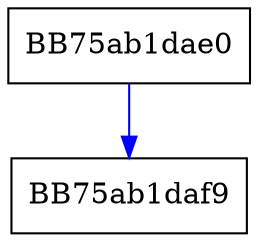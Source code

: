 digraph OverwritePersistContext {
  node [shape="box"];
  graph [splines=ortho];
  BB75ab1dae0 -> BB75ab1daf9 [color="blue"];
}